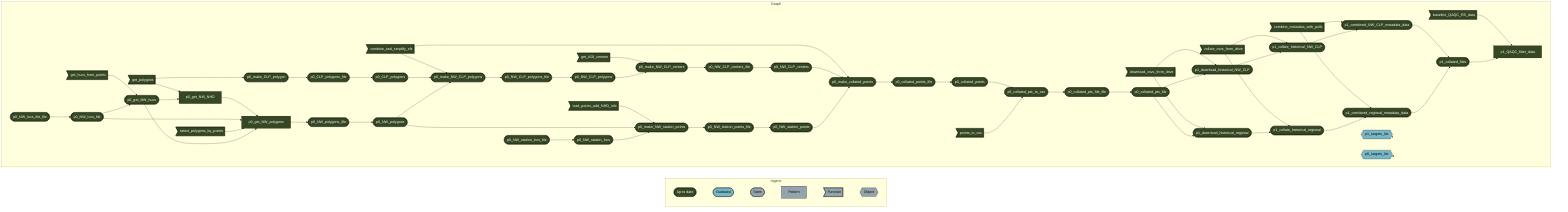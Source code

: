 graph LR
  subgraph legend
    direction LR
    x7420bd9270f8d27d([""Up to date""]):::uptodate --- x0a52b03877696646([""Outdated""]):::outdated
    x0a52b03877696646([""Outdated""]):::outdated --- xbf4603d6c2c2ad6b([""Stem""]):::none
    xbf4603d6c2c2ad6b([""Stem""]):::none --- x70a5fa6bea6f298d[""Pattern""]:::none
    x70a5fa6bea6f298d[""Pattern""]:::none --- xf0bce276fe2b9d3e>""Function""]:::none
    xf0bce276fe2b9d3e>""Function""]:::none --- x5bffbffeae195fc9{{""Object""}}:::none
  end
  subgraph Graph
    direction LR
    x0da305746ca4c2ac["p0_get_NW_polygons"]:::uptodate --> x4293b59ae813e46d(["p0_NW_polygons_file"]):::uptodate
    x8646bc4bbb368426(["p0_NW_locs_file_file"]):::uptodate --> xca652bad5dca7079(["p0_NW_locs_file"]):::uptodate
    x81eb2ab69a337002>"get_AOI_centers"]:::uptodate --> x50563b84aeff812f(["p0_make_NW_CLP_centers"]):::uptodate
    x2ee286d7ae06cbde(["p0_NW_CLP_polygons"]):::uptodate --> x50563b84aeff812f(["p0_make_NW_CLP_centers"]):::uptodate
    x925445b64f5515ad>"combine_metadata_with_pulls"]:::uptodate --> x82c1fa3998fea655(["p1_combined_regional_metadata_data"]):::uptodate
    x6ddd0a421aacf5ca(["p1_collate_historical_regional"]):::uptodate --> x82c1fa3998fea655(["p1_combined_regional_metadata_data"]):::uptodate
    x18334dc3bd308c80(["p0_NW_CLP_centers_file"]):::uptodate --> xb80fb9337d7b279c(["p0_NW_CLP_centers"]):::uptodate
    x108ae07a71408143(["p0_collated_points_file"]):::uptodate --> xb8ec1e5bb773db16(["p0_collated_points"]):::uptodate
    x8a2822f6635bd6b5>"collate_csvs_from_drive"]:::uptodate --> x03f12ac7fcdb560d(["p1_collate_historical_NW_CLP"]):::uptodate
    x21d7f9521d9a748c(["p1_download_historical_NW_CLP"]):::uptodate --> x03f12ac7fcdb560d(["p1_collate_historical_NW_CLP"]):::uptodate
    x8a2822f6635bd6b5>"collate_csvs_from_drive"]:::uptodate --> x6ddd0a421aacf5ca(["p1_collate_historical_regional"]):::uptodate
    xf0c6747b4b8ee477(["p1_download_historical_regional"]):::uptodate --> x6ddd0a421aacf5ca(["p1_collate_historical_regional"]):::uptodate
    xbd672cf7550f2af2>"load_points_add_NHD_info"]:::uptodate --> xd420f12bba7d9bb5(["p0_make_NW_station_points"]):::uptodate
    x087868ac22b27bfc(["p0_NW_polygons"]):::uptodate --> xd420f12bba7d9bb5(["p0_make_NW_station_points"]):::uptodate
    x237ecf9f93eb4158(["p0_NW_station_locs"]):::uptodate --> xd420f12bba7d9bb5(["p0_make_NW_station_points"]):::uptodate
    xc22133783951f2d0(["p0_NW_station_locs_file"]):::uptodate --> x237ecf9f93eb4158(["p0_NW_station_locs"]):::uptodate
    xd420f12bba7d9bb5(["p0_make_NW_station_points"]):::uptodate --> x48fad8921fed8075(["p0_NW_station_points_file"]):::uptodate
    x5e3bef274e2f4473(["p0_NW_CLP_polygons_file"]):::uptodate --> x2ee286d7ae06cbde(["p0_NW_CLP_polygons"]):::uptodate
    x4b02b324118878ed(["p0_CLP_polygons_file"]):::uptodate --> x42c031fba8debd32(["p0_CLP_polygons"]):::uptodate
    xfbf236c5a2d16b7f>"combine_and_simplify_sfs"]:::uptodate --> x25a0c6bfeddbfd1c(["p0_make_NW_CLP_polygons"]):::uptodate
    x42c031fba8debd32(["p0_CLP_polygons"]):::uptodate --> x25a0c6bfeddbfd1c(["p0_make_NW_CLP_polygons"]):::uptodate
    x087868ac22b27bfc(["p0_NW_polygons"]):::uptodate --> x25a0c6bfeddbfd1c(["p0_make_NW_CLP_polygons"]):::uptodate
    x48fad8921fed8075(["p0_NW_station_points_file"]):::uptodate --> x0610546e195b120e(["p0_NW_station_points"]):::uptodate
    x4293b59ae813e46d(["p0_NW_polygons_file"]):::uptodate --> x087868ac22b27bfc(["p0_NW_polygons"]):::uptodate
    xe6114c4964b2ed63>"download_csvs_from_drive"]:::uptodate --> x21d7f9521d9a748c(["p1_download_historical_NW_CLP"]):::uptodate
    xd335ab5b83d379a4(["p0_collated_pts_file"]):::uptodate --> x21d7f9521d9a748c(["p1_download_historical_NW_CLP"]):::uptodate
    x25a0c6bfeddbfd1c(["p0_make_NW_CLP_polygons"]):::uptodate --> x5e3bef274e2f4473(["p0_NW_CLP_polygons_file"]):::uptodate
    xdec52b017fc2c2ab(["p0_make_collated_points"]):::uptodate --> x108ae07a71408143(["p0_collated_points_file"]):::uptodate
    x925445b64f5515ad>"combine_metadata_with_pulls"]:::uptodate --> x69b69692f485061f(["p1_combined_NW_CLP_metadata_data"]):::uptodate
    x03f12ac7fcdb560d(["p1_collate_historical_NW_CLP"]):::uptodate --> x69b69692f485061f(["p1_combined_NW_CLP_metadata_data"]):::uptodate
    x15e6a9c96ca0d2e4(["p0_make_CLP_polygon"]):::uptodate --> x4b02b324118878ed(["p0_CLP_polygons_file"]):::uptodate
    xb8ec1e5bb773db16(["p0_collated_points"]):::uptodate --> xf7e743aae0fe878c(["p0_collated_pts_to_csv"]):::uptodate
    x5b61bf087fabd667>"points_to_csv"]:::uptodate --> xf7e743aae0fe878c(["p0_collated_pts_to_csv"]):::uptodate
    xfbf236c5a2d16b7f>"combine_and_simplify_sfs"]:::uptodate --> xdec52b017fc2c2ab(["p0_make_collated_points"]):::uptodate
    xb80fb9337d7b279c(["p0_NW_CLP_centers"]):::uptodate --> xdec52b017fc2c2ab(["p0_make_collated_points"]):::uptodate
    x0610546e195b120e(["p0_NW_station_points"]):::uptodate --> xdec52b017fc2c2ab(["p0_make_collated_points"]):::uptodate
    xe20ea0f06825fcb2(["p0_collated_pts_file_file"]):::uptodate --> xd335ab5b83d379a4(["p0_collated_pts_file"]):::uptodate
    x381670d2b9b2e829>"get_polygons"]:::uptodate --> x15e6a9c96ca0d2e4(["p0_make_CLP_polygon"]):::uptodate
    xc6a497bc8fa76c9a["p0_get_NW_NHD"]:::uptodate --> x0da305746ca4c2ac["p0_get_NW_polygons"]:::uptodate
    xca652bad5dca7079(["p0_NW_locs_file"]):::uptodate --> x0da305746ca4c2ac["p0_get_NW_polygons"]:::uptodate
    xb6046b564c2b17c1>"select_polygons_by_points"]:::uptodate --> x0da305746ca4c2ac["p0_get_NW_polygons"]:::uptodate
    x41b0973033fc4193(["p0_get_NW_hucs"]):::uptodate --> x0da305746ca4c2ac["p0_get_NW_polygons"]:::uptodate
    xe6114c4964b2ed63>"download_csvs_from_drive"]:::uptodate --> xf0c6747b4b8ee477(["p1_download_historical_regional"]):::uptodate
    xd335ab5b83d379a4(["p0_collated_pts_file"]):::uptodate --> xf0c6747b4b8ee477(["p1_download_historical_regional"]):::uptodate
    xf7e743aae0fe878c(["p0_collated_pts_to_csv"]):::uptodate --> xe20ea0f06825fcb2(["p0_collated_pts_file_file"]):::uptodate
    x50563b84aeff812f(["p0_make_NW_CLP_centers"]):::uptodate --> x18334dc3bd308c80(["p0_NW_CLP_centers_file"]):::uptodate
    x69b69692f485061f(["p1_combined_NW_CLP_metadata_data"]):::uptodate --> x09dc50a129275f2e(["p1_collated_files"]):::uptodate
    x82c1fa3998fea655(["p1_combined_regional_metadata_data"]):::uptodate --> x09dc50a129275f2e(["p1_collated_files"]):::uptodate
    x381670d2b9b2e829>"get_polygons"]:::uptodate --> xc6a497bc8fa76c9a["p0_get_NW_NHD"]:::uptodate
    x41b0973033fc4193(["p0_get_NW_hucs"]):::uptodate --> xc6a497bc8fa76c9a["p0_get_NW_NHD"]:::uptodate
    xdcbbc71ec73ed665>"baseline_QAQC_RS_data"]:::uptodate --> x1b38c722e2296193["p1_QAQC_filter_data"]:::uptodate
    x09dc50a129275f2e(["p1_collated_files"]):::uptodate --> x1b38c722e2296193["p1_QAQC_filter_data"]:::uptodate
    xaf07a05bf3aaf1b9>"get_hucs_from_points"]:::uptodate --> x41b0973033fc4193(["p0_get_NW_hucs"]):::uptodate
    xca652bad5dca7079(["p0_NW_locs_file"]):::uptodate --> x41b0973033fc4193(["p0_get_NW_hucs"]):::uptodate
    xec0704e9d53864a1{{"p1_targets_list"}}:::outdated --> xec0704e9d53864a1{{"p1_targets_list"}}:::outdated
    x251b431606ed97b5{{"p0_targets_list"}}:::outdated --> x251b431606ed97b5{{"p0_targets_list"}}:::outdated
  end
  classDef uptodate stroke:#000000,color:#ffffff,fill:#354823;
  classDef outdated stroke:#000000,color:#000000,fill:#78B7C5;
  classDef none stroke:#000000,color:#000000,fill:#94a4ac;
  linkStyle 0 stroke-width:0px;
  linkStyle 1 stroke-width:0px;
  linkStyle 2 stroke-width:0px;
  linkStyle 3 stroke-width:0px;
  linkStyle 4 stroke-width:0px;
  linkStyle 59 stroke-width:0px;
  linkStyle 60 stroke-width:0px;